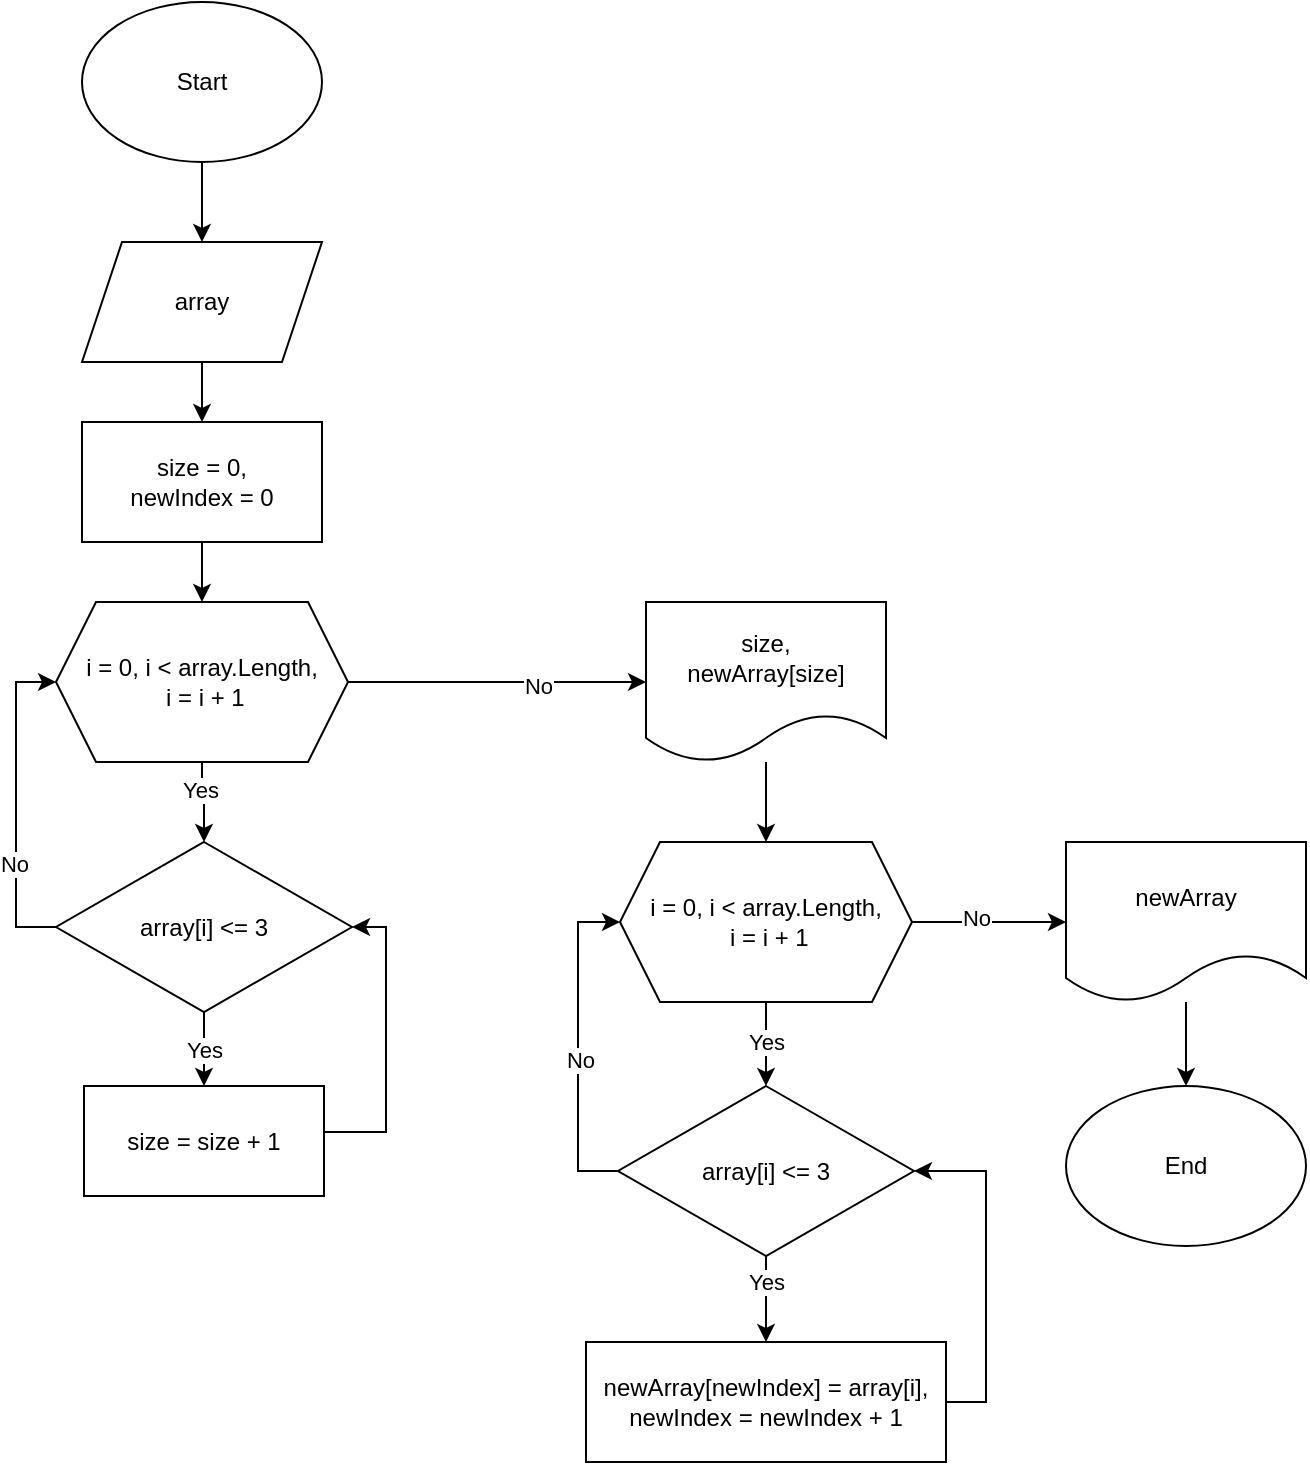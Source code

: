 <mxfile version="24.0.4" type="device">
  <diagram name="Страница — 1" id="OrKYg2rjuyZlXDkUt2P5">
    <mxGraphModel dx="2074" dy="1140" grid="1" gridSize="10" guides="1" tooltips="1" connect="1" arrows="1" fold="1" page="1" pageScale="1" pageWidth="827" pageHeight="1169" math="0" shadow="0">
      <root>
        <mxCell id="0" />
        <mxCell id="1" parent="0" />
        <mxCell id="9ZPheEPlJh35rLyLeIx_-9" value="" style="edgeStyle=orthogonalEdgeStyle;rounded=0;orthogonalLoop=1;jettySize=auto;html=1;" parent="1" source="9ZPheEPlJh35rLyLeIx_-1" target="9ZPheEPlJh35rLyLeIx_-2" edge="1">
          <mxGeometry relative="1" as="geometry" />
        </mxCell>
        <mxCell id="9ZPheEPlJh35rLyLeIx_-1" value="Start" style="ellipse;whiteSpace=wrap;html=1;" parent="1" vertex="1">
          <mxGeometry x="61" y="20" width="120" height="80" as="geometry" />
        </mxCell>
        <mxCell id="9ZPheEPlJh35rLyLeIx_-10" value="" style="edgeStyle=orthogonalEdgeStyle;rounded=0;orthogonalLoop=1;jettySize=auto;html=1;" parent="1" source="9ZPheEPlJh35rLyLeIx_-2" target="9ZPheEPlJh35rLyLeIx_-3" edge="1">
          <mxGeometry relative="1" as="geometry" />
        </mxCell>
        <mxCell id="9ZPheEPlJh35rLyLeIx_-2" value="array" style="shape=parallelogram;perimeter=parallelogramPerimeter;whiteSpace=wrap;html=1;fixedSize=1;" parent="1" vertex="1">
          <mxGeometry x="61" y="140" width="120" height="60" as="geometry" />
        </mxCell>
        <mxCell id="9ZPheEPlJh35rLyLeIx_-11" value="" style="edgeStyle=orthogonalEdgeStyle;rounded=0;orthogonalLoop=1;jettySize=auto;html=1;" parent="1" source="9ZPheEPlJh35rLyLeIx_-3" target="9ZPheEPlJh35rLyLeIx_-4" edge="1">
          <mxGeometry relative="1" as="geometry" />
        </mxCell>
        <mxCell id="9ZPheEPlJh35rLyLeIx_-3" value="size = 0,&lt;br&gt;newIndex = 0" style="rounded=0;whiteSpace=wrap;html=1;" parent="1" vertex="1">
          <mxGeometry x="61" y="230" width="120" height="60" as="geometry" />
        </mxCell>
        <mxCell id="9ZPheEPlJh35rLyLeIx_-28" value="" style="edgeStyle=orthogonalEdgeStyle;rounded=0;orthogonalLoop=1;jettySize=auto;html=1;" parent="1" source="9ZPheEPlJh35rLyLeIx_-4" target="9ZPheEPlJh35rLyLeIx_-6" edge="1">
          <mxGeometry relative="1" as="geometry" />
        </mxCell>
        <mxCell id="9ZPheEPlJh35rLyLeIx_-34" value="Yes" style="edgeLabel;html=1;align=center;verticalAlign=middle;resizable=0;points=[];" parent="9ZPheEPlJh35rLyLeIx_-28" vertex="1" connectable="0">
          <mxGeometry x="-0.35" y="-1" relative="1" as="geometry">
            <mxPoint as="offset" />
          </mxGeometry>
        </mxCell>
        <mxCell id="HlCtUTqniG0Gamh1IIbH-3" value="" style="edgeStyle=orthogonalEdgeStyle;rounded=0;orthogonalLoop=1;jettySize=auto;html=1;" parent="1" source="9ZPheEPlJh35rLyLeIx_-4" target="HlCtUTqniG0Gamh1IIbH-2" edge="1">
          <mxGeometry relative="1" as="geometry" />
        </mxCell>
        <mxCell id="HlCtUTqniG0Gamh1IIbH-4" value="No" style="edgeLabel;html=1;align=center;verticalAlign=middle;resizable=0;points=[];" parent="HlCtUTqniG0Gamh1IIbH-3" vertex="1" connectable="0">
          <mxGeometry x="0.266" y="-2" relative="1" as="geometry">
            <mxPoint as="offset" />
          </mxGeometry>
        </mxCell>
        <mxCell id="9ZPheEPlJh35rLyLeIx_-4" value="i = 0, i &amp;lt; array.Length,&lt;br&gt;&amp;nbsp;i = i + 1" style="shape=hexagon;perimeter=hexagonPerimeter2;whiteSpace=wrap;html=1;fixedSize=1;" parent="1" vertex="1">
          <mxGeometry x="48" y="320" width="146" height="80" as="geometry" />
        </mxCell>
        <mxCell id="9ZPheEPlJh35rLyLeIx_-37" value="" style="edgeStyle=orthogonalEdgeStyle;rounded=0;orthogonalLoop=1;jettySize=auto;html=1;" parent="1" source="9ZPheEPlJh35rLyLeIx_-6" target="9ZPheEPlJh35rLyLeIx_-16" edge="1">
          <mxGeometry relative="1" as="geometry" />
        </mxCell>
        <mxCell id="9ZPheEPlJh35rLyLeIx_-38" value="Yes" style="edgeLabel;html=1;align=center;verticalAlign=middle;resizable=0;points=[];" parent="9ZPheEPlJh35rLyLeIx_-37" vertex="1" connectable="0">
          <mxGeometry x="0.167" relative="1" as="geometry">
            <mxPoint as="offset" />
          </mxGeometry>
        </mxCell>
        <mxCell id="9ZPheEPlJh35rLyLeIx_-42" style="edgeStyle=orthogonalEdgeStyle;rounded=0;orthogonalLoop=1;jettySize=auto;html=1;entryX=0;entryY=0.5;entryDx=0;entryDy=0;" parent="1" source="9ZPheEPlJh35rLyLeIx_-6" target="9ZPheEPlJh35rLyLeIx_-4" edge="1">
          <mxGeometry relative="1" as="geometry">
            <Array as="points">
              <mxPoint x="28" y="483" />
              <mxPoint x="28" y="360" />
            </Array>
          </mxGeometry>
        </mxCell>
        <mxCell id="9ZPheEPlJh35rLyLeIx_-43" value="No" style="edgeLabel;html=1;align=center;verticalAlign=middle;resizable=0;points=[];" parent="9ZPheEPlJh35rLyLeIx_-42" vertex="1" connectable="0">
          <mxGeometry x="-0.366" y="1" relative="1" as="geometry">
            <mxPoint as="offset" />
          </mxGeometry>
        </mxCell>
        <mxCell id="9ZPheEPlJh35rLyLeIx_-6" value="array[i] &amp;lt;= 3" style="rhombus;whiteSpace=wrap;html=1;" parent="1" vertex="1">
          <mxGeometry x="48" y="440" width="148" height="85" as="geometry" />
        </mxCell>
        <mxCell id="9ZPheEPlJh35rLyLeIx_-46" style="edgeStyle=orthogonalEdgeStyle;rounded=0;orthogonalLoop=1;jettySize=auto;html=1;entryX=1;entryY=0.5;entryDx=0;entryDy=0;exitX=1;exitY=0.5;exitDx=0;exitDy=0;" parent="1" source="9ZPheEPlJh35rLyLeIx_-16" target="9ZPheEPlJh35rLyLeIx_-6" edge="1">
          <mxGeometry relative="1" as="geometry">
            <Array as="points">
              <mxPoint x="213" y="585" />
              <mxPoint x="213" y="483" />
            </Array>
          </mxGeometry>
        </mxCell>
        <mxCell id="9ZPheEPlJh35rLyLeIx_-16" value="size = size + 1" style="rounded=0;whiteSpace=wrap;html=1;" parent="1" vertex="1">
          <mxGeometry x="62" y="562" width="120" height="55" as="geometry" />
        </mxCell>
        <mxCell id="9ZPheEPlJh35rLyLeIx_-60" value="" style="edgeStyle=orthogonalEdgeStyle;rounded=0;orthogonalLoop=1;jettySize=auto;html=1;" parent="1" source="9ZPheEPlJh35rLyLeIx_-47" target="9ZPheEPlJh35rLyLeIx_-59" edge="1">
          <mxGeometry relative="1" as="geometry" />
        </mxCell>
        <mxCell id="9ZPheEPlJh35rLyLeIx_-63" value="No" style="edgeLabel;html=1;align=center;verticalAlign=middle;resizable=0;points=[];" parent="9ZPheEPlJh35rLyLeIx_-60" vertex="1" connectable="0">
          <mxGeometry x="-0.169" y="2" relative="1" as="geometry">
            <mxPoint as="offset" />
          </mxGeometry>
        </mxCell>
        <mxCell id="9ZPheEPlJh35rLyLeIx_-64" value="" style="edgeStyle=orthogonalEdgeStyle;rounded=0;orthogonalLoop=1;jettySize=auto;html=1;" parent="1" source="9ZPheEPlJh35rLyLeIx_-47" target="9ZPheEPlJh35rLyLeIx_-50" edge="1">
          <mxGeometry relative="1" as="geometry" />
        </mxCell>
        <mxCell id="9ZPheEPlJh35rLyLeIx_-65" value="Yes" style="edgeLabel;html=1;align=center;verticalAlign=middle;resizable=0;points=[];" parent="9ZPheEPlJh35rLyLeIx_-64" vertex="1" connectable="0">
          <mxGeometry x="-0.667" relative="1" as="geometry">
            <mxPoint y="13" as="offset" />
          </mxGeometry>
        </mxCell>
        <mxCell id="9ZPheEPlJh35rLyLeIx_-47" value="i = 0, i &amp;lt; array.Length,&lt;br&gt;&amp;nbsp;i = i + 1" style="shape=hexagon;perimeter=hexagonPerimeter2;whiteSpace=wrap;html=1;fixedSize=1;" parent="1" vertex="1">
          <mxGeometry x="330" y="440" width="146" height="80" as="geometry" />
        </mxCell>
        <mxCell id="9ZPheEPlJh35rLyLeIx_-52" style="edgeStyle=orthogonalEdgeStyle;rounded=0;orthogonalLoop=1;jettySize=auto;html=1;entryX=0;entryY=0.5;entryDx=0;entryDy=0;exitX=0;exitY=0.5;exitDx=0;exitDy=0;" parent="1" source="9ZPheEPlJh35rLyLeIx_-50" target="9ZPheEPlJh35rLyLeIx_-47" edge="1">
          <mxGeometry relative="1" as="geometry" />
        </mxCell>
        <mxCell id="9ZPheEPlJh35rLyLeIx_-53" value="No" style="edgeLabel;html=1;align=center;verticalAlign=middle;resizable=0;points=[];" parent="9ZPheEPlJh35rLyLeIx_-52" vertex="1" connectable="0">
          <mxGeometry x="-0.08" y="-1" relative="1" as="geometry">
            <mxPoint as="offset" />
          </mxGeometry>
        </mxCell>
        <mxCell id="9ZPheEPlJh35rLyLeIx_-56" value="" style="edgeStyle=orthogonalEdgeStyle;rounded=0;orthogonalLoop=1;jettySize=auto;html=1;" parent="1" source="9ZPheEPlJh35rLyLeIx_-50" target="9ZPheEPlJh35rLyLeIx_-55" edge="1">
          <mxGeometry relative="1" as="geometry" />
        </mxCell>
        <mxCell id="9ZPheEPlJh35rLyLeIx_-57" value="Yes" style="edgeLabel;html=1;align=center;verticalAlign=middle;resizable=0;points=[];" parent="9ZPheEPlJh35rLyLeIx_-56" vertex="1" connectable="0">
          <mxGeometry x="-0.575" y="1" relative="1" as="geometry">
            <mxPoint x="-1" y="4" as="offset" />
          </mxGeometry>
        </mxCell>
        <mxCell id="9ZPheEPlJh35rLyLeIx_-50" value="array[i] &amp;lt;= 3" style="rhombus;whiteSpace=wrap;html=1;" parent="1" vertex="1">
          <mxGeometry x="329" y="562" width="148" height="85" as="geometry" />
        </mxCell>
        <mxCell id="9ZPheEPlJh35rLyLeIx_-58" style="edgeStyle=orthogonalEdgeStyle;rounded=0;orthogonalLoop=1;jettySize=auto;html=1;entryX=1;entryY=0.5;entryDx=0;entryDy=0;exitX=1;exitY=0.5;exitDx=0;exitDy=0;" parent="1" source="9ZPheEPlJh35rLyLeIx_-55" target="9ZPheEPlJh35rLyLeIx_-50" edge="1">
          <mxGeometry relative="1" as="geometry" />
        </mxCell>
        <mxCell id="9ZPheEPlJh35rLyLeIx_-55" value="newArray[newIndex] = array[i],&lt;br&gt;newIndex = newIndex + 1" style="rounded=0;whiteSpace=wrap;html=1;" parent="1" vertex="1">
          <mxGeometry x="313" y="690" width="180" height="60" as="geometry" />
        </mxCell>
        <mxCell id="9ZPheEPlJh35rLyLeIx_-62" value="" style="edgeStyle=orthogonalEdgeStyle;rounded=0;orthogonalLoop=1;jettySize=auto;html=1;" parent="1" source="9ZPheEPlJh35rLyLeIx_-59" target="9ZPheEPlJh35rLyLeIx_-61" edge="1">
          <mxGeometry relative="1" as="geometry" />
        </mxCell>
        <mxCell id="9ZPheEPlJh35rLyLeIx_-59" value="newArray" style="shape=document;whiteSpace=wrap;html=1;boundedLbl=1;" parent="1" vertex="1">
          <mxGeometry x="553" y="440" width="120" height="80" as="geometry" />
        </mxCell>
        <mxCell id="9ZPheEPlJh35rLyLeIx_-61" value="End" style="ellipse;whiteSpace=wrap;html=1;" parent="1" vertex="1">
          <mxGeometry x="553" y="562" width="120" height="80" as="geometry" />
        </mxCell>
        <mxCell id="HlCtUTqniG0Gamh1IIbH-5" value="" style="edgeStyle=orthogonalEdgeStyle;rounded=0;orthogonalLoop=1;jettySize=auto;html=1;" parent="1" source="HlCtUTqniG0Gamh1IIbH-2" target="9ZPheEPlJh35rLyLeIx_-47" edge="1">
          <mxGeometry relative="1" as="geometry" />
        </mxCell>
        <mxCell id="HlCtUTqniG0Gamh1IIbH-2" value="size,&lt;br style=&quot;border-color: var(--border-color);&quot;&gt;newArray[size]" style="shape=document;whiteSpace=wrap;html=1;boundedLbl=1;" parent="1" vertex="1">
          <mxGeometry x="343" y="320" width="120" height="80" as="geometry" />
        </mxCell>
      </root>
    </mxGraphModel>
  </diagram>
</mxfile>
